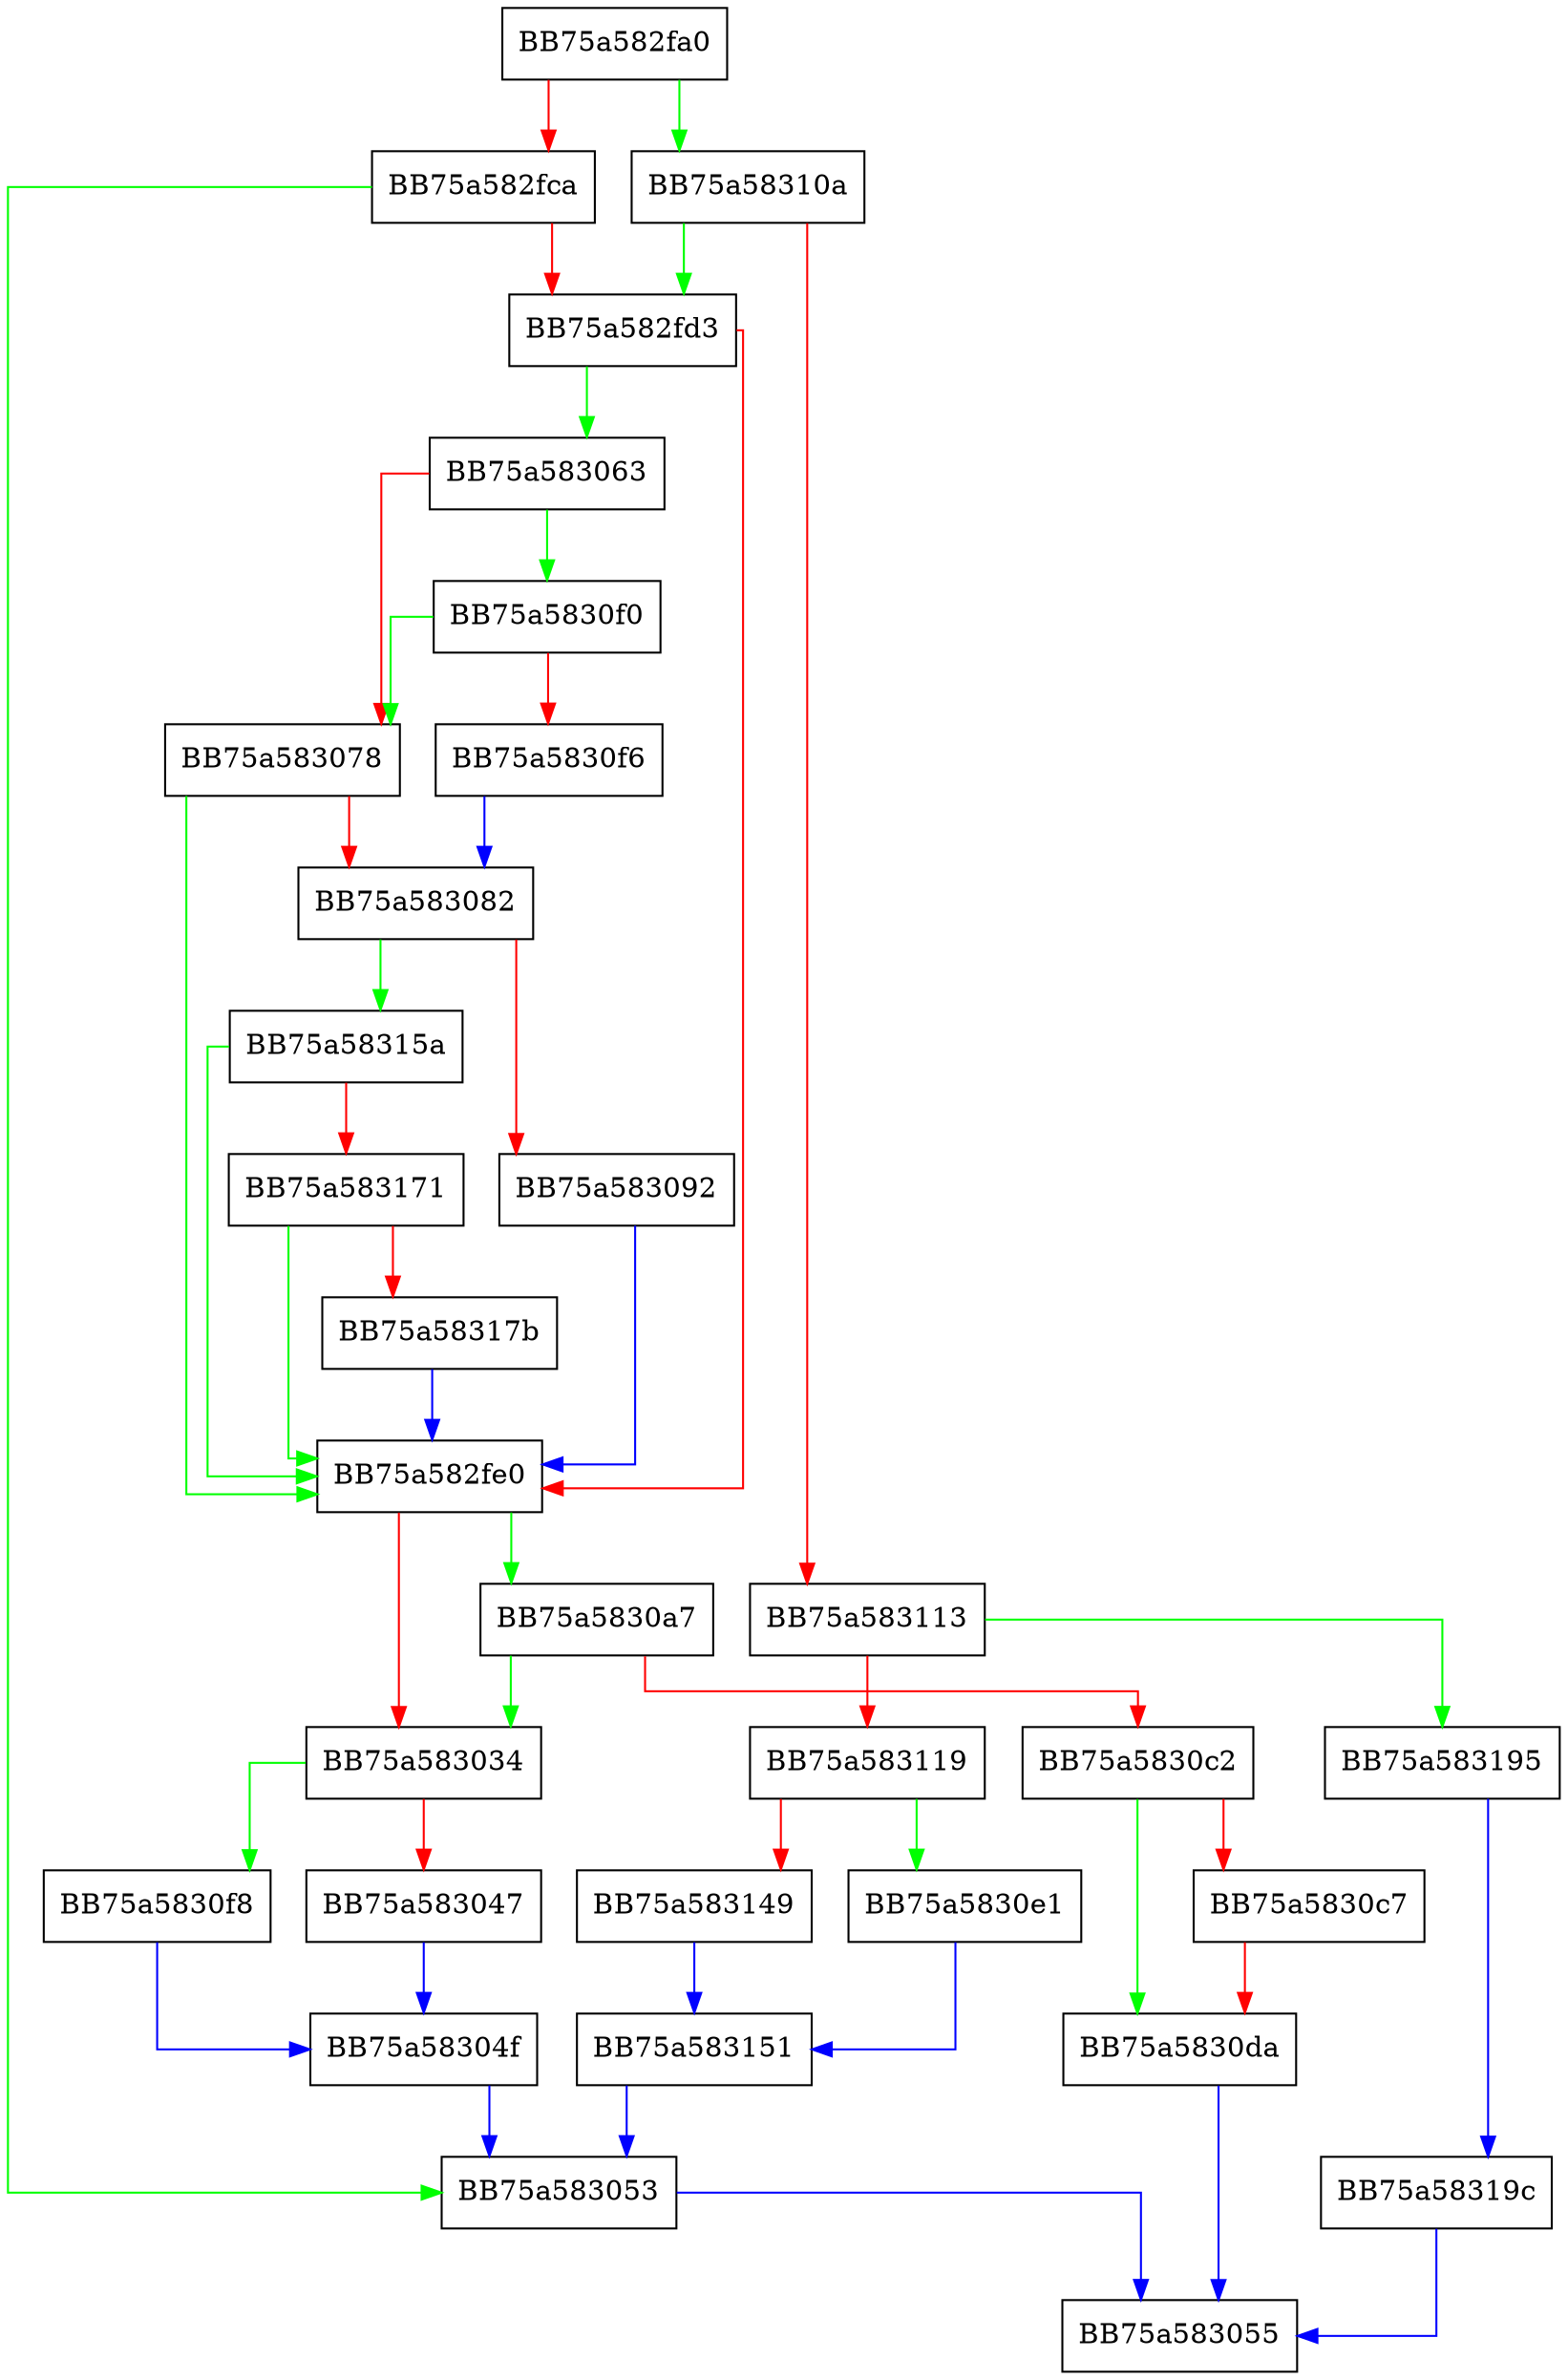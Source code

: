 digraph startArray {
  node [shape="box"];
  graph [splines=ortho];
  BB75a582fa0 -> BB75a58310a [color="green"];
  BB75a582fa0 -> BB75a582fca [color="red"];
  BB75a582fca -> BB75a583053 [color="green"];
  BB75a582fca -> BB75a582fd3 [color="red"];
  BB75a582fd3 -> BB75a583063 [color="green"];
  BB75a582fd3 -> BB75a582fe0 [color="red"];
  BB75a582fe0 -> BB75a5830a7 [color="green"];
  BB75a582fe0 -> BB75a583034 [color="red"];
  BB75a583034 -> BB75a5830f8 [color="green"];
  BB75a583034 -> BB75a583047 [color="red"];
  BB75a583047 -> BB75a58304f [color="blue"];
  BB75a58304f -> BB75a583053 [color="blue"];
  BB75a583053 -> BB75a583055 [color="blue"];
  BB75a583063 -> BB75a5830f0 [color="green"];
  BB75a583063 -> BB75a583078 [color="red"];
  BB75a583078 -> BB75a582fe0 [color="green"];
  BB75a583078 -> BB75a583082 [color="red"];
  BB75a583082 -> BB75a58315a [color="green"];
  BB75a583082 -> BB75a583092 [color="red"];
  BB75a583092 -> BB75a582fe0 [color="blue"];
  BB75a5830a7 -> BB75a583034 [color="green"];
  BB75a5830a7 -> BB75a5830c2 [color="red"];
  BB75a5830c2 -> BB75a5830da [color="green"];
  BB75a5830c2 -> BB75a5830c7 [color="red"];
  BB75a5830c7 -> BB75a5830da [color="red"];
  BB75a5830da -> BB75a583055 [color="blue"];
  BB75a5830e1 -> BB75a583151 [color="blue"];
  BB75a5830f0 -> BB75a583078 [color="green"];
  BB75a5830f0 -> BB75a5830f6 [color="red"];
  BB75a5830f6 -> BB75a583082 [color="blue"];
  BB75a5830f8 -> BB75a58304f [color="blue"];
  BB75a58310a -> BB75a582fd3 [color="green"];
  BB75a58310a -> BB75a583113 [color="red"];
  BB75a583113 -> BB75a583195 [color="green"];
  BB75a583113 -> BB75a583119 [color="red"];
  BB75a583119 -> BB75a5830e1 [color="green"];
  BB75a583119 -> BB75a583149 [color="red"];
  BB75a583149 -> BB75a583151 [color="blue"];
  BB75a583151 -> BB75a583053 [color="blue"];
  BB75a58315a -> BB75a582fe0 [color="green"];
  BB75a58315a -> BB75a583171 [color="red"];
  BB75a583171 -> BB75a582fe0 [color="green"];
  BB75a583171 -> BB75a58317b [color="red"];
  BB75a58317b -> BB75a582fe0 [color="blue"];
  BB75a583195 -> BB75a58319c [color="blue"];
  BB75a58319c -> BB75a583055 [color="blue"];
}
